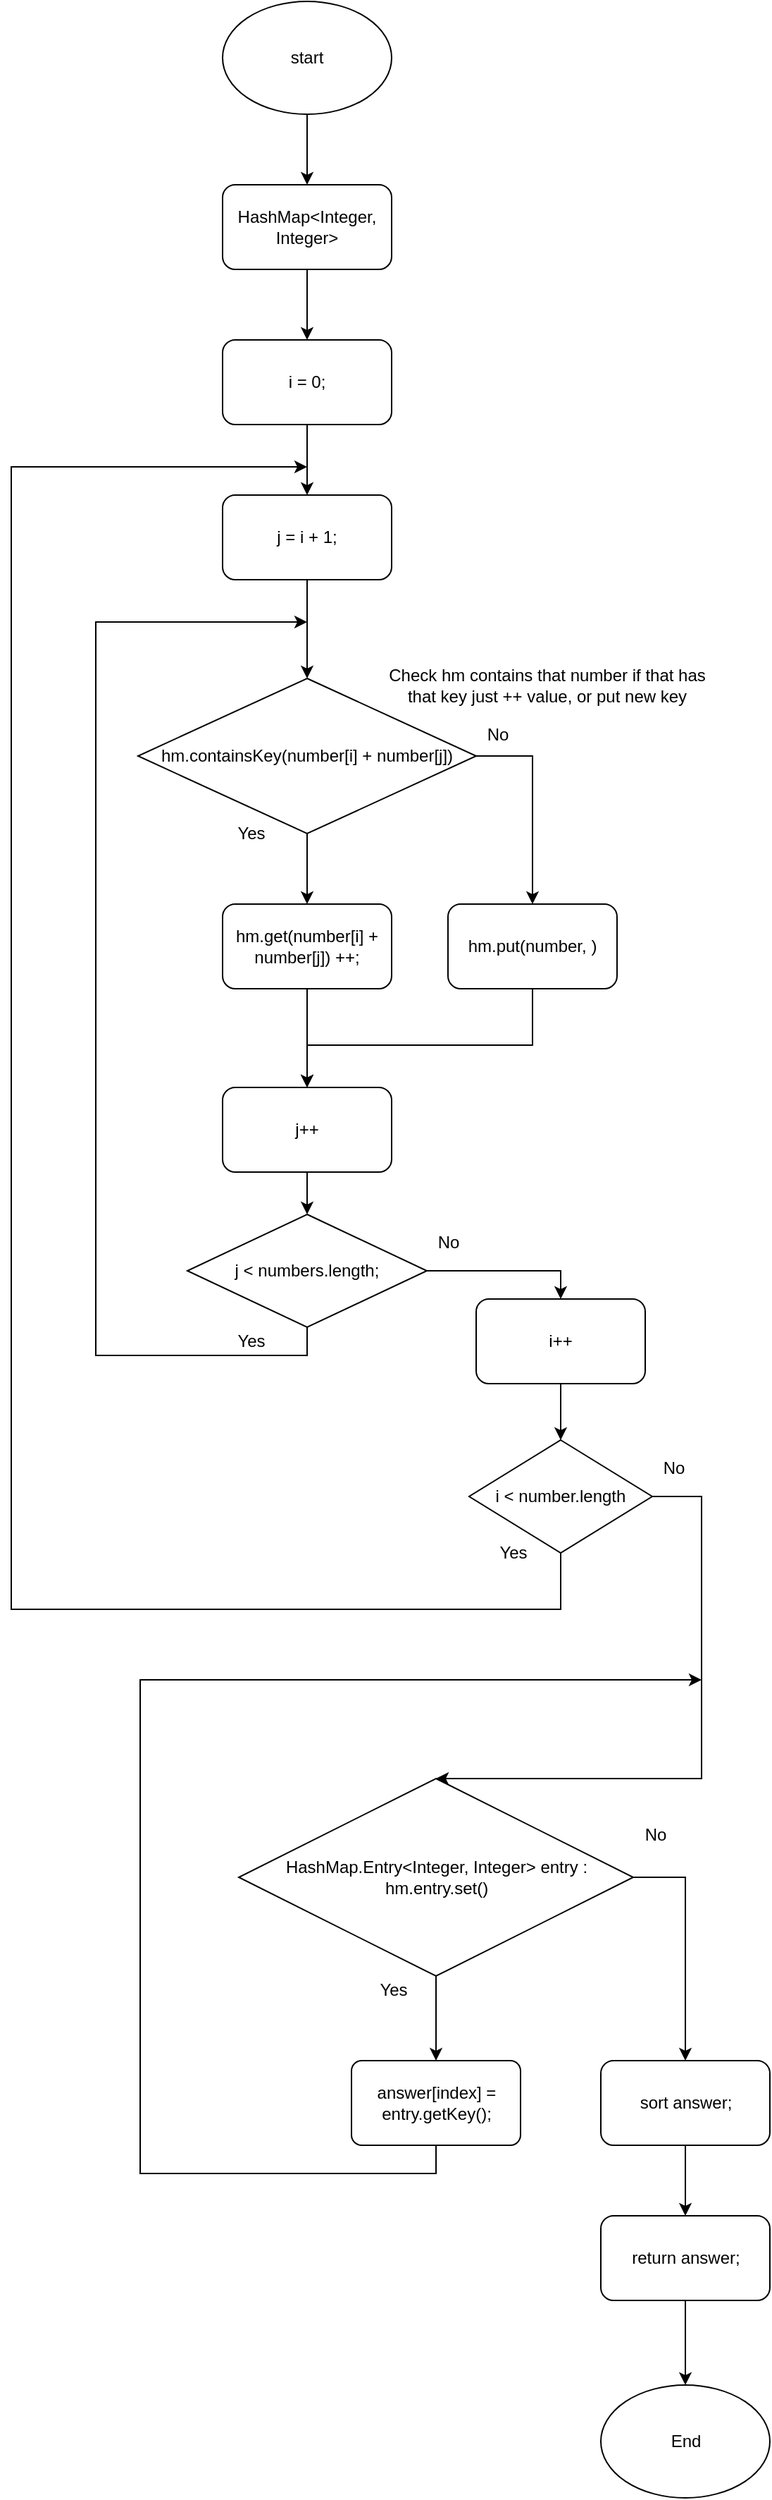 <mxfile version="13.9.9" type="device"><diagram id="C5RBs43oDa-KdzZeNtuy" name="Page-1"><mxGraphModel dx="2782" dy="2136" grid="1" gridSize="10" guides="1" tooltips="1" connect="1" arrows="1" fold="1" page="1" pageScale="1" pageWidth="827" pageHeight="1169" math="0" shadow="0"><root><mxCell id="WIyWlLk6GJQsqaUBKTNV-0"/><mxCell id="WIyWlLk6GJQsqaUBKTNV-1" parent="WIyWlLk6GJQsqaUBKTNV-0"/><mxCell id="JrfPcElyXL6T4XIIqxYz-29" style="edgeStyle=orthogonalEdgeStyle;rounded=0;orthogonalLoop=1;jettySize=auto;html=1;entryX=0.5;entryY=0;entryDx=0;entryDy=0;" parent="WIyWlLk6GJQsqaUBKTNV-1" source="JrfPcElyXL6T4XIIqxYz-0" target="JrfPcElyXL6T4XIIqxYz-28" edge="1"><mxGeometry relative="1" as="geometry"/></mxCell><mxCell id="JrfPcElyXL6T4XIIqxYz-0" value="start" style="ellipse;whiteSpace=wrap;html=1;" parent="WIyWlLk6GJQsqaUBKTNV-1" vertex="1"><mxGeometry x="150" y="-70" width="120" height="80" as="geometry"/></mxCell><mxCell id="JrfPcElyXL6T4XIIqxYz-14" value="" style="edgeStyle=orthogonalEdgeStyle;rounded=0;orthogonalLoop=1;jettySize=auto;html=1;" parent="WIyWlLk6GJQsqaUBKTNV-1" source="JrfPcElyXL6T4XIIqxYz-2" target="JrfPcElyXL6T4XIIqxYz-7" edge="1"><mxGeometry relative="1" as="geometry"/></mxCell><mxCell id="JrfPcElyXL6T4XIIqxYz-2" value="i = 0;" style="rounded=1;whiteSpace=wrap;html=1;" parent="WIyWlLk6GJQsqaUBKTNV-1" vertex="1"><mxGeometry x="150" y="170" width="120" height="60" as="geometry"/></mxCell><mxCell id="JrfPcElyXL6T4XIIqxYz-10" value="" style="edgeStyle=orthogonalEdgeStyle;rounded=0;orthogonalLoop=1;jettySize=auto;html=1;" parent="WIyWlLk6GJQsqaUBKTNV-1" source="JrfPcElyXL6T4XIIqxYz-5" target="JrfPcElyXL6T4XIIqxYz-9" edge="1"><mxGeometry relative="1" as="geometry"><Array as="points"><mxPoint x="370" y="670"/><mxPoint x="210" y="670"/></Array></mxGeometry></mxCell><mxCell id="JrfPcElyXL6T4XIIqxYz-5" value="hm.put(number, )" style="rounded=1;whiteSpace=wrap;html=1;" parent="WIyWlLk6GJQsqaUBKTNV-1" vertex="1"><mxGeometry x="310" y="570" width="120" height="60" as="geometry"/></mxCell><mxCell id="JrfPcElyXL6T4XIIqxYz-35" value="" style="edgeStyle=orthogonalEdgeStyle;rounded=0;orthogonalLoop=1;jettySize=auto;html=1;" parent="WIyWlLk6GJQsqaUBKTNV-1" source="JrfPcElyXL6T4XIIqxYz-7" target="JrfPcElyXL6T4XIIqxYz-32" edge="1"><mxGeometry relative="1" as="geometry"/></mxCell><mxCell id="JrfPcElyXL6T4XIIqxYz-7" value="j = i + 1;" style="rounded=1;whiteSpace=wrap;html=1;" parent="WIyWlLk6GJQsqaUBKTNV-1" vertex="1"><mxGeometry x="150" y="280" width="120" height="60" as="geometry"/></mxCell><mxCell id="JrfPcElyXL6T4XIIqxYz-13" value="" style="edgeStyle=orthogonalEdgeStyle;rounded=0;orthogonalLoop=1;jettySize=auto;html=1;" parent="WIyWlLk6GJQsqaUBKTNV-1" source="JrfPcElyXL6T4XIIqxYz-9" target="JrfPcElyXL6T4XIIqxYz-12" edge="1"><mxGeometry relative="1" as="geometry"/></mxCell><mxCell id="JrfPcElyXL6T4XIIqxYz-9" value="j++" style="rounded=1;whiteSpace=wrap;html=1;" parent="WIyWlLk6GJQsqaUBKTNV-1" vertex="1"><mxGeometry x="150" y="700" width="120" height="60" as="geometry"/></mxCell><mxCell id="JrfPcElyXL6T4XIIqxYz-41" style="edgeStyle=orthogonalEdgeStyle;rounded=0;orthogonalLoop=1;jettySize=auto;html=1;exitX=0.5;exitY=1;exitDx=0;exitDy=0;" parent="WIyWlLk6GJQsqaUBKTNV-1" source="JrfPcElyXL6T4XIIqxYz-12" edge="1"><mxGeometry relative="1" as="geometry"><mxPoint x="210" y="370" as="targetPoint"/><Array as="points"><mxPoint x="210" y="890"/><mxPoint x="60" y="890"/><mxPoint x="60" y="370"/></Array></mxGeometry></mxCell><mxCell id="r5WmaWie9ny2_LV14Is2-2" style="edgeStyle=orthogonalEdgeStyle;rounded=0;orthogonalLoop=1;jettySize=auto;html=1;exitX=1;exitY=0.5;exitDx=0;exitDy=0;entryX=0.5;entryY=0;entryDx=0;entryDy=0;" edge="1" parent="WIyWlLk6GJQsqaUBKTNV-1" source="JrfPcElyXL6T4XIIqxYz-12" target="JrfPcElyXL6T4XIIqxYz-20"><mxGeometry relative="1" as="geometry"/></mxCell><mxCell id="JrfPcElyXL6T4XIIqxYz-12" value="j &amp;lt; numbers.length;" style="rhombus;whiteSpace=wrap;html=1;" parent="WIyWlLk6GJQsqaUBKTNV-1" vertex="1"><mxGeometry x="125" y="790" width="170" height="80" as="geometry"/></mxCell><mxCell id="JrfPcElyXL6T4XIIqxYz-17" value="No" style="text;html=1;align=center;verticalAlign=middle;resizable=0;points=[];autosize=1;" parent="WIyWlLk6GJQsqaUBKTNV-1" vertex="1"><mxGeometry x="295" y="800" width="30" height="20" as="geometry"/></mxCell><mxCell id="JrfPcElyXL6T4XIIqxYz-18" value="Yes" style="text;html=1;align=center;verticalAlign=middle;resizable=0;points=[];autosize=1;" parent="WIyWlLk6GJQsqaUBKTNV-1" vertex="1"><mxGeometry x="150" y="870" width="40" height="20" as="geometry"/></mxCell><mxCell id="JrfPcElyXL6T4XIIqxYz-22" value="" style="edgeStyle=orthogonalEdgeStyle;rounded=0;orthogonalLoop=1;jettySize=auto;html=1;" parent="WIyWlLk6GJQsqaUBKTNV-1" source="JrfPcElyXL6T4XIIqxYz-20" target="JrfPcElyXL6T4XIIqxYz-21" edge="1"><mxGeometry relative="1" as="geometry"/></mxCell><mxCell id="JrfPcElyXL6T4XIIqxYz-20" value="i++" style="rounded=1;whiteSpace=wrap;html=1;" parent="WIyWlLk6GJQsqaUBKTNV-1" vertex="1"><mxGeometry x="330" y="850" width="120" height="60" as="geometry"/></mxCell><mxCell id="JrfPcElyXL6T4XIIqxYz-27" style="edgeStyle=orthogonalEdgeStyle;rounded=0;orthogonalLoop=1;jettySize=auto;html=1;exitX=0.5;exitY=1;exitDx=0;exitDy=0;" parent="WIyWlLk6GJQsqaUBKTNV-1" source="JrfPcElyXL6T4XIIqxYz-21" edge="1"><mxGeometry relative="1" as="geometry"><mxPoint x="210.0" y="260" as="targetPoint"/><Array as="points"><mxPoint x="390" y="1070"/><mxPoint y="1070"/><mxPoint y="260"/></Array></mxGeometry></mxCell><mxCell id="JrfPcElyXL6T4XIIqxYz-42" style="edgeStyle=orthogonalEdgeStyle;rounded=0;orthogonalLoop=1;jettySize=auto;html=1;exitX=1;exitY=0.5;exitDx=0;exitDy=0;entryX=0.5;entryY=0;entryDx=0;entryDy=0;" parent="WIyWlLk6GJQsqaUBKTNV-1" source="JrfPcElyXL6T4XIIqxYz-21" target="JrfPcElyXL6T4XIIqxYz-45" edge="1"><mxGeometry relative="1" as="geometry"><mxPoint x="590" y="1230" as="targetPoint"/><Array as="points"><mxPoint x="490" y="990"/><mxPoint x="490" y="1190"/></Array></mxGeometry></mxCell><mxCell id="JrfPcElyXL6T4XIIqxYz-21" value="i &amp;lt; number.length" style="rhombus;whiteSpace=wrap;html=1;" parent="WIyWlLk6GJQsqaUBKTNV-1" vertex="1"><mxGeometry x="325" y="950" width="130" height="80" as="geometry"/></mxCell><mxCell id="JrfPcElyXL6T4XIIqxYz-25" value="Yes" style="text;html=1;align=center;verticalAlign=middle;resizable=0;points=[];autosize=1;" parent="WIyWlLk6GJQsqaUBKTNV-1" vertex="1"><mxGeometry x="336" y="1020" width="40" height="20" as="geometry"/></mxCell><mxCell id="JrfPcElyXL6T4XIIqxYz-26" value="No" style="text;html=1;align=center;verticalAlign=middle;resizable=0;points=[];autosize=1;" parent="WIyWlLk6GJQsqaUBKTNV-1" vertex="1"><mxGeometry x="455" y="960" width="30" height="20" as="geometry"/></mxCell><mxCell id="JrfPcElyXL6T4XIIqxYz-30" style="edgeStyle=orthogonalEdgeStyle;rounded=0;orthogonalLoop=1;jettySize=auto;html=1;entryX=0.5;entryY=0;entryDx=0;entryDy=0;" parent="WIyWlLk6GJQsqaUBKTNV-1" source="JrfPcElyXL6T4XIIqxYz-28" target="JrfPcElyXL6T4XIIqxYz-2" edge="1"><mxGeometry relative="1" as="geometry"/></mxCell><mxCell id="JrfPcElyXL6T4XIIqxYz-28" value="HashMap&amp;lt;Integer, Integer&amp;gt;" style="rounded=1;whiteSpace=wrap;html=1;" parent="WIyWlLk6GJQsqaUBKTNV-1" vertex="1"><mxGeometry x="150" y="60" width="120" height="60" as="geometry"/></mxCell><mxCell id="JrfPcElyXL6T4XIIqxYz-36" style="edgeStyle=orthogonalEdgeStyle;rounded=0;orthogonalLoop=1;jettySize=auto;html=1;exitX=1;exitY=0.5;exitDx=0;exitDy=0;entryX=0.5;entryY=0;entryDx=0;entryDy=0;" parent="WIyWlLk6GJQsqaUBKTNV-1" source="JrfPcElyXL6T4XIIqxYz-32" target="JrfPcElyXL6T4XIIqxYz-5" edge="1"><mxGeometry relative="1" as="geometry"/></mxCell><mxCell id="JrfPcElyXL6T4XIIqxYz-38" style="edgeStyle=orthogonalEdgeStyle;rounded=0;orthogonalLoop=1;jettySize=auto;html=1;exitX=0.5;exitY=1;exitDx=0;exitDy=0;entryX=0.5;entryY=0;entryDx=0;entryDy=0;" parent="WIyWlLk6GJQsqaUBKTNV-1" source="JrfPcElyXL6T4XIIqxYz-32" target="JrfPcElyXL6T4XIIqxYz-37" edge="1"><mxGeometry relative="1" as="geometry"><Array as="points"><mxPoint x="210" y="560"/><mxPoint x="210" y="560"/></Array></mxGeometry></mxCell><mxCell id="JrfPcElyXL6T4XIIqxYz-32" value="hm.containsKey(number[i] + number[j])" style="rhombus;whiteSpace=wrap;html=1;" parent="WIyWlLk6GJQsqaUBKTNV-1" vertex="1"><mxGeometry x="90" y="410" width="240" height="110" as="geometry"/></mxCell><mxCell id="JrfPcElyXL6T4XIIqxYz-33" value="Yes" style="text;html=1;align=center;verticalAlign=middle;resizable=0;points=[];autosize=1;" parent="WIyWlLk6GJQsqaUBKTNV-1" vertex="1"><mxGeometry x="150" y="510" width="40" height="20" as="geometry"/></mxCell><mxCell id="JrfPcElyXL6T4XIIqxYz-34" value="No" style="text;html=1;align=center;verticalAlign=middle;resizable=0;points=[];autosize=1;" parent="WIyWlLk6GJQsqaUBKTNV-1" vertex="1"><mxGeometry x="330" y="440" width="30" height="20" as="geometry"/></mxCell><mxCell id="JrfPcElyXL6T4XIIqxYz-39" style="edgeStyle=orthogonalEdgeStyle;rounded=0;orthogonalLoop=1;jettySize=auto;html=1;exitX=0.5;exitY=1;exitDx=0;exitDy=0;entryX=0.5;entryY=0;entryDx=0;entryDy=0;" parent="WIyWlLk6GJQsqaUBKTNV-1" source="JrfPcElyXL6T4XIIqxYz-37" target="JrfPcElyXL6T4XIIqxYz-9" edge="1"><mxGeometry relative="1" as="geometry"><Array as="points"><mxPoint x="210" y="650"/><mxPoint x="210" y="650"/></Array></mxGeometry></mxCell><mxCell id="JrfPcElyXL6T4XIIqxYz-37" value="hm.get(number[i] + number[j]) ++;" style="rounded=1;whiteSpace=wrap;html=1;" parent="WIyWlLk6GJQsqaUBKTNV-1" vertex="1"><mxGeometry x="150" y="570" width="120" height="60" as="geometry"/></mxCell><mxCell id="JrfPcElyXL6T4XIIqxYz-40" value="Check hm contains that number if that has &lt;br&gt;that key just ++ value, or put new key" style="text;html=1;align=center;verticalAlign=middle;resizable=0;points=[];autosize=1;rotation=0;" parent="WIyWlLk6GJQsqaUBKTNV-1" vertex="1"><mxGeometry x="260" y="400" width="240" height="30" as="geometry"/></mxCell><mxCell id="JrfPcElyXL6T4XIIqxYz-50" style="edgeStyle=orthogonalEdgeStyle;rounded=0;orthogonalLoop=1;jettySize=auto;html=1;exitX=0.5;exitY=1;exitDx=0;exitDy=0;entryX=0.5;entryY=0;entryDx=0;entryDy=0;" parent="WIyWlLk6GJQsqaUBKTNV-1" source="JrfPcElyXL6T4XIIqxYz-45" target="JrfPcElyXL6T4XIIqxYz-49" edge="1"><mxGeometry relative="1" as="geometry"/></mxCell><mxCell id="JrfPcElyXL6T4XIIqxYz-53" style="edgeStyle=orthogonalEdgeStyle;rounded=0;orthogonalLoop=1;jettySize=auto;html=1;exitX=1;exitY=0.5;exitDx=0;exitDy=0;entryX=0.5;entryY=0;entryDx=0;entryDy=0;" parent="WIyWlLk6GJQsqaUBKTNV-1" source="JrfPcElyXL6T4XIIqxYz-45" target="JrfPcElyXL6T4XIIqxYz-57" edge="1"><mxGeometry relative="1" as="geometry"><mxPoint x="478.5" y="1350" as="targetPoint"/></mxGeometry></mxCell><mxCell id="JrfPcElyXL6T4XIIqxYz-45" value="HashMap.Entry&amp;lt;Integer, Integer&amp;gt; entry : hm.entry.set()" style="rhombus;whiteSpace=wrap;html=1;" parent="WIyWlLk6GJQsqaUBKTNV-1" vertex="1"><mxGeometry x="161.5" y="1190" width="280" height="140" as="geometry"/></mxCell><mxCell id="JrfPcElyXL6T4XIIqxYz-47" value="Yes" style="text;html=1;align=center;verticalAlign=middle;resizable=0;points=[];autosize=1;" parent="WIyWlLk6GJQsqaUBKTNV-1" vertex="1"><mxGeometry x="250.5" y="1330" width="40" height="20" as="geometry"/></mxCell><mxCell id="JrfPcElyXL6T4XIIqxYz-48" value="No" style="text;html=1;align=center;verticalAlign=middle;resizable=0;points=[];autosize=1;" parent="WIyWlLk6GJQsqaUBKTNV-1" vertex="1"><mxGeometry x="441.5" y="1220" width="30" height="20" as="geometry"/></mxCell><mxCell id="r5WmaWie9ny2_LV14Is2-1" style="edgeStyle=orthogonalEdgeStyle;rounded=0;orthogonalLoop=1;jettySize=auto;html=1;exitX=0.5;exitY=1;exitDx=0;exitDy=0;" edge="1" parent="WIyWlLk6GJQsqaUBKTNV-1" source="JrfPcElyXL6T4XIIqxYz-49"><mxGeometry relative="1" as="geometry"><mxPoint x="490" y="1120" as="targetPoint"/><Array as="points"><mxPoint x="301.5" y="1470"/><mxPoint x="91.5" y="1470"/></Array></mxGeometry></mxCell><mxCell id="JrfPcElyXL6T4XIIqxYz-49" value="answer[index] = entry.getKey();" style="rounded=1;whiteSpace=wrap;html=1;arcSize=12;" parent="WIyWlLk6GJQsqaUBKTNV-1" vertex="1"><mxGeometry x="241.5" y="1390" width="120" height="60" as="geometry"/></mxCell><mxCell id="JrfPcElyXL6T4XIIqxYz-56" style="edgeStyle=orthogonalEdgeStyle;rounded=0;orthogonalLoop=1;jettySize=auto;html=1;exitX=0.5;exitY=1;exitDx=0;exitDy=0;entryX=0.5;entryY=0;entryDx=0;entryDy=0;" parent="WIyWlLk6GJQsqaUBKTNV-1" source="JrfPcElyXL6T4XIIqxYz-54" target="JrfPcElyXL6T4XIIqxYz-55" edge="1"><mxGeometry relative="1" as="geometry"/></mxCell><mxCell id="JrfPcElyXL6T4XIIqxYz-54" value="return answer;" style="rounded=1;whiteSpace=wrap;html=1;" parent="WIyWlLk6GJQsqaUBKTNV-1" vertex="1"><mxGeometry x="418.5" y="1500" width="120" height="60" as="geometry"/></mxCell><mxCell id="JrfPcElyXL6T4XIIqxYz-55" value="End" style="ellipse;whiteSpace=wrap;html=1;" parent="WIyWlLk6GJQsqaUBKTNV-1" vertex="1"><mxGeometry x="418.5" y="1620" width="120" height="80" as="geometry"/></mxCell><mxCell id="JrfPcElyXL6T4XIIqxYz-58" style="edgeStyle=orthogonalEdgeStyle;rounded=0;orthogonalLoop=1;jettySize=auto;html=1;exitX=0.5;exitY=1;exitDx=0;exitDy=0;entryX=0.5;entryY=0;entryDx=0;entryDy=0;" parent="WIyWlLk6GJQsqaUBKTNV-1" source="JrfPcElyXL6T4XIIqxYz-57" target="JrfPcElyXL6T4XIIqxYz-54" edge="1"><mxGeometry relative="1" as="geometry"/></mxCell><mxCell id="JrfPcElyXL6T4XIIqxYz-57" value="sort answer;" style="rounded=1;whiteSpace=wrap;html=1;" parent="WIyWlLk6GJQsqaUBKTNV-1" vertex="1"><mxGeometry x="418.5" y="1390" width="120" height="60" as="geometry"/></mxCell></root></mxGraphModel></diagram></mxfile>
